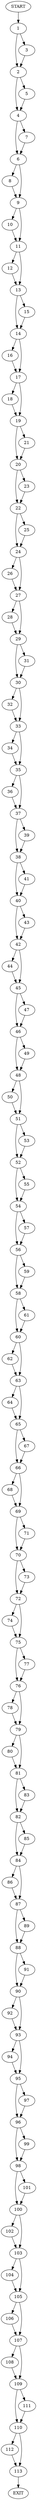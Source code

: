 digraph {
0 [label="START"]
114 [label="EXIT"]
0 -> 1
1 -> 2
1 -> 3
3 -> 2
2 -> 4
2 -> 5
5 -> 4
4 -> 6
4 -> 7
6 -> 8
6 -> 9
7 -> 6
8 -> 9
9 -> 10
9 -> 11
11 -> 12
11 -> 13
10 -> 11
13 -> 14
13 -> 15
12 -> 13
14 -> 16
14 -> 17
15 -> 14
17 -> 18
17 -> 19
16 -> 17
19 -> 20
19 -> 21
18 -> 19
20 -> 22
20 -> 23
21 -> 20
22 -> 24
22 -> 25
23 -> 22
24 -> 26
24 -> 27
25 -> 24
26 -> 27
27 -> 28
27 -> 29
29 -> 30
29 -> 31
28 -> 29
30 -> 32
30 -> 33
31 -> 30
33 -> 34
33 -> 35
32 -> 33
35 -> 36
35 -> 37
34 -> 35
37 -> 38
37 -> 39
36 -> 37
38 -> 40
38 -> 41
39 -> 38
41 -> 40
40 -> 42
40 -> 43
42 -> 44
42 -> 45
43 -> 42
44 -> 45
45 -> 46
45 -> 47
46 -> 48
46 -> 49
47 -> 46
49 -> 48
48 -> 50
48 -> 51
51 -> 52
51 -> 53
50 -> 51
52 -> 54
52 -> 55
53 -> 52
54 -> 56
54 -> 57
55 -> 54
57 -> 56
56 -> 58
56 -> 59
58 -> 60
58 -> 61
59 -> 58
60 -> 62
60 -> 63
61 -> 60
62 -> 63
63 -> 64
63 -> 65
64 -> 65
65 -> 66
65 -> 67
67 -> 66
66 -> 68
66 -> 69
68 -> 69
69 -> 70
69 -> 71
71 -> 70
70 -> 72
70 -> 73
73 -> 72
72 -> 74
72 -> 75
74 -> 75
75 -> 76
75 -> 77
76 -> 78
76 -> 79
77 -> 76
79 -> 80
79 -> 81
78 -> 79
80 -> 81
81 -> 82
81 -> 83
82 -> 84
82 -> 85
83 -> 82
85 -> 84
84 -> 86
84 -> 87
86 -> 87
87 -> 88
87 -> 89
88 -> 90
88 -> 91
89 -> 88
90 -> 92
90 -> 93
91 -> 90
92 -> 93
93 -> 94
93 -> 95
95 -> 96
95 -> 97
94 -> 95
97 -> 96
96 -> 98
96 -> 99
99 -> 98
98 -> 100
98 -> 101
101 -> 100
100 -> 102
100 -> 103
103 -> 104
103 -> 105
102 -> 103
104 -> 105
105 -> 106
105 -> 107
106 -> 107
107 -> 108
107 -> 109
108 -> 109
109 -> 110
109 -> 111
110 -> 112
110 -> 113
111 -> 110
113 -> 114
112 -> 113
}
